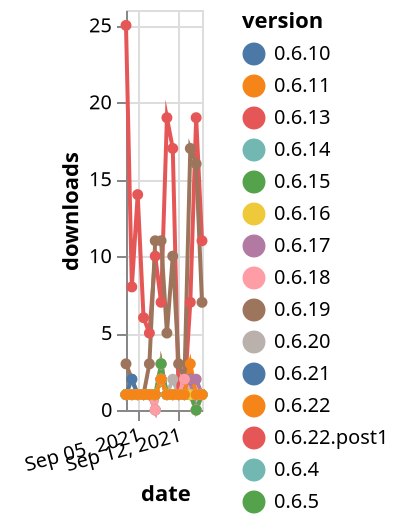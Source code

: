 {"$schema": "https://vega.github.io/schema/vega-lite/v5.json", "description": "A simple bar chart with embedded data.", "data": {"values": [{"date": "2021-09-03", "total": 553, "delta": 1, "version": "0.6.20"}, {"date": "2021-09-04", "total": 554, "delta": 1, "version": "0.6.20"}, {"date": "2021-09-05", "total": 555, "delta": 1, "version": "0.6.20"}, {"date": "2021-09-06", "total": 556, "delta": 1, "version": "0.6.20"}, {"date": "2021-09-07", "total": 557, "delta": 1, "version": "0.6.20"}, {"date": "2021-09-08", "total": 558, "delta": 1, "version": "0.6.20"}, {"date": "2021-09-09", "total": 560, "delta": 2, "version": "0.6.20"}, {"date": "2021-09-10", "total": 561, "delta": 1, "version": "0.6.20"}, {"date": "2021-09-11", "total": 563, "delta": 2, "version": "0.6.20"}, {"date": "2021-09-12", "total": 564, "delta": 1, "version": "0.6.20"}, {"date": "2021-09-13", "total": 565, "delta": 1, "version": "0.6.20"}, {"date": "2021-09-14", "total": 566, "delta": 1, "version": "0.6.20"}, {"date": "2021-09-15", "total": 567, "delta": 1, "version": "0.6.20"}, {"date": "2021-09-16", "total": 568, "delta": 1, "version": "0.6.20"}, {"date": "2021-09-03", "total": 3240, "delta": 25, "version": "0.6.22.post1"}, {"date": "2021-09-04", "total": 3248, "delta": 8, "version": "0.6.22.post1"}, {"date": "2021-09-05", "total": 3262, "delta": 14, "version": "0.6.22.post1"}, {"date": "2021-09-06", "total": 3268, "delta": 6, "version": "0.6.22.post1"}, {"date": "2021-09-07", "total": 3273, "delta": 5, "version": "0.6.22.post1"}, {"date": "2021-09-08", "total": 3283, "delta": 10, "version": "0.6.22.post1"}, {"date": "2021-09-09", "total": 3290, "delta": 7, "version": "0.6.22.post1"}, {"date": "2021-09-10", "total": 3309, "delta": 19, "version": "0.6.22.post1"}, {"date": "2021-09-11", "total": 3326, "delta": 17, "version": "0.6.22.post1"}, {"date": "2021-09-12", "total": 3327, "delta": 1, "version": "0.6.22.post1"}, {"date": "2021-09-13", "total": 3328, "delta": 1, "version": "0.6.22.post1"}, {"date": "2021-09-14", "total": 3335, "delta": 7, "version": "0.6.22.post1"}, {"date": "2021-09-15", "total": 3354, "delta": 19, "version": "0.6.22.post1"}, {"date": "2021-09-16", "total": 3365, "delta": 11, "version": "0.6.22.post1"}, {"date": "2021-09-03", "total": 488, "delta": 1, "version": "0.6.11"}, {"date": "2021-09-04", "total": 489, "delta": 1, "version": "0.6.11"}, {"date": "2021-09-05", "total": 490, "delta": 1, "version": "0.6.11"}, {"date": "2021-09-06", "total": 491, "delta": 1, "version": "0.6.11"}, {"date": "2021-09-07", "total": 492, "delta": 1, "version": "0.6.11"}, {"date": "2021-09-08", "total": 493, "delta": 1, "version": "0.6.11"}, {"date": "2021-09-09", "total": 495, "delta": 2, "version": "0.6.11"}, {"date": "2021-09-10", "total": 496, "delta": 1, "version": "0.6.11"}, {"date": "2021-09-11", "total": 497, "delta": 1, "version": "0.6.11"}, {"date": "2021-09-12", "total": 498, "delta": 1, "version": "0.6.11"}, {"date": "2021-09-13", "total": 499, "delta": 1, "version": "0.6.11"}, {"date": "2021-09-14", "total": 500, "delta": 1, "version": "0.6.11"}, {"date": "2021-09-15", "total": 501, "delta": 1, "version": "0.6.11"}, {"date": "2021-09-16", "total": 502, "delta": 1, "version": "0.6.11"}, {"date": "2021-09-03", "total": 248, "delta": 1, "version": "0.6.4"}, {"date": "2021-09-04", "total": 249, "delta": 1, "version": "0.6.4"}, {"date": "2021-09-05", "total": 250, "delta": 1, "version": "0.6.4"}, {"date": "2021-09-06", "total": 251, "delta": 1, "version": "0.6.4"}, {"date": "2021-09-07", "total": 252, "delta": 1, "version": "0.6.4"}, {"date": "2021-09-08", "total": 252, "delta": 0, "version": "0.6.4"}, {"date": "2021-09-09", "total": 255, "delta": 3, "version": "0.6.4"}, {"date": "2021-09-10", "total": 256, "delta": 1, "version": "0.6.4"}, {"date": "2021-09-11", "total": 257, "delta": 1, "version": "0.6.4"}, {"date": "2021-09-12", "total": 258, "delta": 1, "version": "0.6.4"}, {"date": "2021-09-13", "total": 259, "delta": 1, "version": "0.6.4"}, {"date": "2021-09-14", "total": 260, "delta": 1, "version": "0.6.4"}, {"date": "2021-09-15", "total": 260, "delta": 0, "version": "0.6.4"}, {"date": "2021-09-16", "total": 261, "delta": 1, "version": "0.6.4"}, {"date": "2021-09-03", "total": 567, "delta": 1, "version": "0.6.21"}, {"date": "2021-09-04", "total": 568, "delta": 1, "version": "0.6.21"}, {"date": "2021-09-05", "total": 569, "delta": 1, "version": "0.6.21"}, {"date": "2021-09-06", "total": 570, "delta": 1, "version": "0.6.21"}, {"date": "2021-09-07", "total": 571, "delta": 1, "version": "0.6.21"}, {"date": "2021-09-08", "total": 572, "delta": 1, "version": "0.6.21"}, {"date": "2021-09-09", "total": 574, "delta": 2, "version": "0.6.21"}, {"date": "2021-09-10", "total": 575, "delta": 1, "version": "0.6.21"}, {"date": "2021-09-11", "total": 576, "delta": 1, "version": "0.6.21"}, {"date": "2021-09-12", "total": 577, "delta": 1, "version": "0.6.21"}, {"date": "2021-09-13", "total": 578, "delta": 1, "version": "0.6.21"}, {"date": "2021-09-14", "total": 580, "delta": 2, "version": "0.6.21"}, {"date": "2021-09-15", "total": 581, "delta": 1, "version": "0.6.21"}, {"date": "2021-09-16", "total": 582, "delta": 1, "version": "0.6.21"}, {"date": "2021-09-03", "total": 251, "delta": 1, "version": "0.6.6"}, {"date": "2021-09-04", "total": 252, "delta": 1, "version": "0.6.6"}, {"date": "2021-09-05", "total": 253, "delta": 1, "version": "0.6.6"}, {"date": "2021-09-06", "total": 254, "delta": 1, "version": "0.6.6"}, {"date": "2021-09-07", "total": 255, "delta": 1, "version": "0.6.6"}, {"date": "2021-09-08", "total": 255, "delta": 0, "version": "0.6.6"}, {"date": "2021-09-09", "total": 258, "delta": 3, "version": "0.6.6"}, {"date": "2021-09-10", "total": 259, "delta": 1, "version": "0.6.6"}, {"date": "2021-09-11", "total": 260, "delta": 1, "version": "0.6.6"}, {"date": "2021-09-12", "total": 261, "delta": 1, "version": "0.6.6"}, {"date": "2021-09-13", "total": 262, "delta": 1, "version": "0.6.6"}, {"date": "2021-09-14", "total": 263, "delta": 1, "version": "0.6.6"}, {"date": "2021-09-15", "total": 263, "delta": 0, "version": "0.6.6"}, {"date": "2021-09-16", "total": 264, "delta": 1, "version": "0.6.6"}, {"date": "2021-09-03", "total": 267, "delta": 1, "version": "0.6.15"}, {"date": "2021-09-04", "total": 268, "delta": 1, "version": "0.6.15"}, {"date": "2021-09-05", "total": 269, "delta": 1, "version": "0.6.15"}, {"date": "2021-09-06", "total": 270, "delta": 1, "version": "0.6.15"}, {"date": "2021-09-07", "total": 271, "delta": 1, "version": "0.6.15"}, {"date": "2021-09-08", "total": 272, "delta": 1, "version": "0.6.15"}, {"date": "2021-09-09", "total": 274, "delta": 2, "version": "0.6.15"}, {"date": "2021-09-10", "total": 275, "delta": 1, "version": "0.6.15"}, {"date": "2021-09-11", "total": 276, "delta": 1, "version": "0.6.15"}, {"date": "2021-09-12", "total": 277, "delta": 1, "version": "0.6.15"}, {"date": "2021-09-13", "total": 278, "delta": 1, "version": "0.6.15"}, {"date": "2021-09-14", "total": 279, "delta": 1, "version": "0.6.15"}, {"date": "2021-09-15", "total": 280, "delta": 1, "version": "0.6.15"}, {"date": "2021-09-16", "total": 281, "delta": 1, "version": "0.6.15"}, {"date": "2021-09-03", "total": 259, "delta": 1, "version": "0.6.8"}, {"date": "2021-09-04", "total": 260, "delta": 1, "version": "0.6.8"}, {"date": "2021-09-05", "total": 261, "delta": 1, "version": "0.6.8"}, {"date": "2021-09-06", "total": 262, "delta": 1, "version": "0.6.8"}, {"date": "2021-09-07", "total": 263, "delta": 1, "version": "0.6.8"}, {"date": "2021-09-08", "total": 263, "delta": 0, "version": "0.6.8"}, {"date": "2021-09-09", "total": 266, "delta": 3, "version": "0.6.8"}, {"date": "2021-09-10", "total": 267, "delta": 1, "version": "0.6.8"}, {"date": "2021-09-11", "total": 268, "delta": 1, "version": "0.6.8"}, {"date": "2021-09-12", "total": 269, "delta": 1, "version": "0.6.8"}, {"date": "2021-09-13", "total": 270, "delta": 1, "version": "0.6.8"}, {"date": "2021-09-14", "total": 272, "delta": 2, "version": "0.6.8"}, {"date": "2021-09-15", "total": 272, "delta": 0, "version": "0.6.8"}, {"date": "2021-09-16", "total": 273, "delta": 1, "version": "0.6.8"}, {"date": "2021-09-03", "total": 3562, "delta": 3, "version": "0.6.19"}, {"date": "2021-09-04", "total": 3564, "delta": 2, "version": "0.6.19"}, {"date": "2021-09-05", "total": 3565, "delta": 1, "version": "0.6.19"}, {"date": "2021-09-06", "total": 3566, "delta": 1, "version": "0.6.19"}, {"date": "2021-09-07", "total": 3569, "delta": 3, "version": "0.6.19"}, {"date": "2021-09-08", "total": 3580, "delta": 11, "version": "0.6.19"}, {"date": "2021-09-09", "total": 3591, "delta": 11, "version": "0.6.19"}, {"date": "2021-09-10", "total": 3596, "delta": 5, "version": "0.6.19"}, {"date": "2021-09-11", "total": 3606, "delta": 10, "version": "0.6.19"}, {"date": "2021-09-12", "total": 3609, "delta": 3, "version": "0.6.19"}, {"date": "2021-09-13", "total": 3611, "delta": 2, "version": "0.6.19"}, {"date": "2021-09-14", "total": 3628, "delta": 17, "version": "0.6.19"}, {"date": "2021-09-15", "total": 3644, "delta": 16, "version": "0.6.19"}, {"date": "2021-09-16", "total": 3651, "delta": 7, "version": "0.6.19"}, {"date": "2021-09-03", "total": 738, "delta": 1, "version": "0.6.13"}, {"date": "2021-09-04", "total": 739, "delta": 1, "version": "0.6.13"}, {"date": "2021-09-05", "total": 740, "delta": 1, "version": "0.6.13"}, {"date": "2021-09-06", "total": 741, "delta": 1, "version": "0.6.13"}, {"date": "2021-09-07", "total": 742, "delta": 1, "version": "0.6.13"}, {"date": "2021-09-08", "total": 743, "delta": 1, "version": "0.6.13"}, {"date": "2021-09-09", "total": 745, "delta": 2, "version": "0.6.13"}, {"date": "2021-09-10", "total": 746, "delta": 1, "version": "0.6.13"}, {"date": "2021-09-11", "total": 747, "delta": 1, "version": "0.6.13"}, {"date": "2021-09-12", "total": 748, "delta": 1, "version": "0.6.13"}, {"date": "2021-09-13", "total": 749, "delta": 1, "version": "0.6.13"}, {"date": "2021-09-14", "total": 750, "delta": 1, "version": "0.6.13"}, {"date": "2021-09-15", "total": 751, "delta": 1, "version": "0.6.13"}, {"date": "2021-09-16", "total": 752, "delta": 1, "version": "0.6.13"}, {"date": "2021-09-03", "total": 1148, "delta": 1, "version": "0.6.18"}, {"date": "2021-09-04", "total": 1149, "delta": 1, "version": "0.6.18"}, {"date": "2021-09-05", "total": 1150, "delta": 1, "version": "0.6.18"}, {"date": "2021-09-06", "total": 1151, "delta": 1, "version": "0.6.18"}, {"date": "2021-09-07", "total": 1152, "delta": 1, "version": "0.6.18"}, {"date": "2021-09-08", "total": 1153, "delta": 1, "version": "0.6.18"}, {"date": "2021-09-09", "total": 1155, "delta": 2, "version": "0.6.18"}, {"date": "2021-09-10", "total": 1156, "delta": 1, "version": "0.6.18"}, {"date": "2021-09-11", "total": 1157, "delta": 1, "version": "0.6.18"}, {"date": "2021-09-12", "total": 1158, "delta": 1, "version": "0.6.18"}, {"date": "2021-09-13", "total": 1160, "delta": 2, "version": "0.6.18"}, {"date": "2021-09-14", "total": 1161, "delta": 1, "version": "0.6.18"}, {"date": "2021-09-15", "total": 1162, "delta": 1, "version": "0.6.18"}, {"date": "2021-09-16", "total": 1163, "delta": 1, "version": "0.6.18"}, {"date": "2021-09-03", "total": 991, "delta": 1, "version": "0.6.17"}, {"date": "2021-09-04", "total": 992, "delta": 1, "version": "0.6.17"}, {"date": "2021-09-05", "total": 993, "delta": 1, "version": "0.6.17"}, {"date": "2021-09-06", "total": 994, "delta": 1, "version": "0.6.17"}, {"date": "2021-09-07", "total": 995, "delta": 1, "version": "0.6.17"}, {"date": "2021-09-08", "total": 996, "delta": 1, "version": "0.6.17"}, {"date": "2021-09-09", "total": 998, "delta": 2, "version": "0.6.17"}, {"date": "2021-09-10", "total": 999, "delta": 1, "version": "0.6.17"}, {"date": "2021-09-11", "total": 1000, "delta": 1, "version": "0.6.17"}, {"date": "2021-09-12", "total": 1001, "delta": 1, "version": "0.6.17"}, {"date": "2021-09-13", "total": 1002, "delta": 1, "version": "0.6.17"}, {"date": "2021-09-14", "total": 1003, "delta": 1, "version": "0.6.17"}, {"date": "2021-09-15", "total": 1005, "delta": 2, "version": "0.6.17"}, {"date": "2021-09-16", "total": 1006, "delta": 1, "version": "0.6.17"}, {"date": "2021-09-03", "total": 759, "delta": 1, "version": "0.6.10"}, {"date": "2021-09-04", "total": 761, "delta": 2, "version": "0.6.10"}, {"date": "2021-09-05", "total": 762, "delta": 1, "version": "0.6.10"}, {"date": "2021-09-06", "total": 763, "delta": 1, "version": "0.6.10"}, {"date": "2021-09-07", "total": 764, "delta": 1, "version": "0.6.10"}, {"date": "2021-09-08", "total": 765, "delta": 1, "version": "0.6.10"}, {"date": "2021-09-09", "total": 767, "delta": 2, "version": "0.6.10"}, {"date": "2021-09-10", "total": 768, "delta": 1, "version": "0.6.10"}, {"date": "2021-09-11", "total": 769, "delta": 1, "version": "0.6.10"}, {"date": "2021-09-12", "total": 770, "delta": 1, "version": "0.6.10"}, {"date": "2021-09-13", "total": 771, "delta": 1, "version": "0.6.10"}, {"date": "2021-09-14", "total": 772, "delta": 1, "version": "0.6.10"}, {"date": "2021-09-15", "total": 773, "delta": 1, "version": "0.6.10"}, {"date": "2021-09-16", "total": 774, "delta": 1, "version": "0.6.10"}, {"date": "2021-09-03", "total": 280, "delta": 1, "version": "0.6.14"}, {"date": "2021-09-04", "total": 281, "delta": 1, "version": "0.6.14"}, {"date": "2021-09-05", "total": 282, "delta": 1, "version": "0.6.14"}, {"date": "2021-09-06", "total": 283, "delta": 1, "version": "0.6.14"}, {"date": "2021-09-07", "total": 284, "delta": 1, "version": "0.6.14"}, {"date": "2021-09-08", "total": 285, "delta": 1, "version": "0.6.14"}, {"date": "2021-09-09", "total": 287, "delta": 2, "version": "0.6.14"}, {"date": "2021-09-10", "total": 288, "delta": 1, "version": "0.6.14"}, {"date": "2021-09-11", "total": 289, "delta": 1, "version": "0.6.14"}, {"date": "2021-09-12", "total": 290, "delta": 1, "version": "0.6.14"}, {"date": "2021-09-13", "total": 291, "delta": 1, "version": "0.6.14"}, {"date": "2021-09-14", "total": 292, "delta": 1, "version": "0.6.14"}, {"date": "2021-09-15", "total": 293, "delta": 1, "version": "0.6.14"}, {"date": "2021-09-16", "total": 294, "delta": 1, "version": "0.6.14"}, {"date": "2021-09-03", "total": 283, "delta": 1, "version": "0.6.9"}, {"date": "2021-09-04", "total": 284, "delta": 1, "version": "0.6.9"}, {"date": "2021-09-05", "total": 285, "delta": 1, "version": "0.6.9"}, {"date": "2021-09-06", "total": 286, "delta": 1, "version": "0.6.9"}, {"date": "2021-09-07", "total": 287, "delta": 1, "version": "0.6.9"}, {"date": "2021-09-08", "total": 287, "delta": 0, "version": "0.6.9"}, {"date": "2021-09-09", "total": 290, "delta": 3, "version": "0.6.9"}, {"date": "2021-09-10", "total": 291, "delta": 1, "version": "0.6.9"}, {"date": "2021-09-11", "total": 292, "delta": 1, "version": "0.6.9"}, {"date": "2021-09-12", "total": 293, "delta": 1, "version": "0.6.9"}, {"date": "2021-09-13", "total": 294, "delta": 1, "version": "0.6.9"}, {"date": "2021-09-14", "total": 295, "delta": 1, "version": "0.6.9"}, {"date": "2021-09-15", "total": 295, "delta": 0, "version": "0.6.9"}, {"date": "2021-09-16", "total": 296, "delta": 1, "version": "0.6.9"}, {"date": "2021-09-03", "total": 384, "delta": 1, "version": "0.6.5"}, {"date": "2021-09-04", "total": 385, "delta": 1, "version": "0.6.5"}, {"date": "2021-09-05", "total": 386, "delta": 1, "version": "0.6.5"}, {"date": "2021-09-06", "total": 387, "delta": 1, "version": "0.6.5"}, {"date": "2021-09-07", "total": 388, "delta": 1, "version": "0.6.5"}, {"date": "2021-09-08", "total": 389, "delta": 1, "version": "0.6.5"}, {"date": "2021-09-09", "total": 392, "delta": 3, "version": "0.6.5"}, {"date": "2021-09-10", "total": 393, "delta": 1, "version": "0.6.5"}, {"date": "2021-09-11", "total": 394, "delta": 1, "version": "0.6.5"}, {"date": "2021-09-12", "total": 395, "delta": 1, "version": "0.6.5"}, {"date": "2021-09-13", "total": 396, "delta": 1, "version": "0.6.5"}, {"date": "2021-09-14", "total": 397, "delta": 1, "version": "0.6.5"}, {"date": "2021-09-15", "total": 397, "delta": 0, "version": "0.6.5"}, {"date": "2021-09-16", "total": 398, "delta": 1, "version": "0.6.5"}, {"date": "2021-09-03", "total": 485, "delta": 1, "version": "0.6.16"}, {"date": "2021-09-04", "total": 486, "delta": 1, "version": "0.6.16"}, {"date": "2021-09-05", "total": 487, "delta": 1, "version": "0.6.16"}, {"date": "2021-09-06", "total": 488, "delta": 1, "version": "0.6.16"}, {"date": "2021-09-07", "total": 489, "delta": 1, "version": "0.6.16"}, {"date": "2021-09-08", "total": 490, "delta": 1, "version": "0.6.16"}, {"date": "2021-09-09", "total": 492, "delta": 2, "version": "0.6.16"}, {"date": "2021-09-10", "total": 493, "delta": 1, "version": "0.6.16"}, {"date": "2021-09-11", "total": 494, "delta": 1, "version": "0.6.16"}, {"date": "2021-09-12", "total": 495, "delta": 1, "version": "0.6.16"}, {"date": "2021-09-13", "total": 496, "delta": 1, "version": "0.6.16"}, {"date": "2021-09-14", "total": 497, "delta": 1, "version": "0.6.16"}, {"date": "2021-09-15", "total": 498, "delta": 1, "version": "0.6.16"}, {"date": "2021-09-16", "total": 499, "delta": 1, "version": "0.6.16"}, {"date": "2021-09-03", "total": 357, "delta": 1, "version": "0.6.22"}, {"date": "2021-09-04", "total": 358, "delta": 1, "version": "0.6.22"}, {"date": "2021-09-05", "total": 359, "delta": 1, "version": "0.6.22"}, {"date": "2021-09-06", "total": 360, "delta": 1, "version": "0.6.22"}, {"date": "2021-09-07", "total": 361, "delta": 1, "version": "0.6.22"}, {"date": "2021-09-08", "total": 362, "delta": 1, "version": "0.6.22"}, {"date": "2021-09-09", "total": 364, "delta": 2, "version": "0.6.22"}, {"date": "2021-09-10", "total": 365, "delta": 1, "version": "0.6.22"}, {"date": "2021-09-11", "total": 366, "delta": 1, "version": "0.6.22"}, {"date": "2021-09-12", "total": 367, "delta": 1, "version": "0.6.22"}, {"date": "2021-09-13", "total": 368, "delta": 1, "version": "0.6.22"}, {"date": "2021-09-14", "total": 371, "delta": 3, "version": "0.6.22"}, {"date": "2021-09-15", "total": 372, "delta": 1, "version": "0.6.22"}, {"date": "2021-09-16", "total": 373, "delta": 1, "version": "0.6.22"}]}, "width": "container", "mark": {"type": "line", "point": {"filled": true}}, "encoding": {"x": {"field": "date", "type": "temporal", "timeUnit": "yearmonthdate", "title": "date", "axis": {"labelAngle": -15}}, "y": {"field": "delta", "type": "quantitative", "title": "downloads"}, "color": {"field": "version", "type": "nominal"}, "tooltip": {"field": "delta"}}}